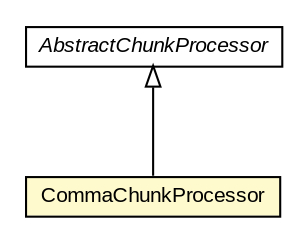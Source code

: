 #!/usr/local/bin/dot
#
# Class diagram 
# Generated by UMLGraph version R5_6-24-gf6e263 (http://www.umlgraph.org/)
#

digraph G {
	edge [fontname="arial",fontsize=10,labelfontname="arial",labelfontsize=10];
	node [fontname="arial",fontsize=10,shape=plaintext];
	nodesep=0.25;
	ranksep=0.5;
	// edu.arizona.biosemantics.semanticmarkup.markupelement.description.ling.extract.AbstractChunkProcessor
	c46586 [label=<<table title="edu.arizona.biosemantics.semanticmarkup.markupelement.description.ling.extract.AbstractChunkProcessor" border="0" cellborder="1" cellspacing="0" cellpadding="2" port="p" href="../AbstractChunkProcessor.html">
		<tr><td><table border="0" cellspacing="0" cellpadding="1">
<tr><td align="center" balign="center"><font face="arial italic"> AbstractChunkProcessor </font></td></tr>
		</table></td></tr>
		</table>>, URL="../AbstractChunkProcessor.html", fontname="arial", fontcolor="black", fontsize=10.0];
	// edu.arizona.biosemantics.semanticmarkup.markupelement.description.ling.extract.lib.CommaChunkProcessor
	c46612 [label=<<table title="edu.arizona.biosemantics.semanticmarkup.markupelement.description.ling.extract.lib.CommaChunkProcessor" border="0" cellborder="1" cellspacing="0" cellpadding="2" port="p" bgcolor="lemonChiffon" href="./CommaChunkProcessor.html">
		<tr><td><table border="0" cellspacing="0" cellpadding="1">
<tr><td align="center" balign="center"> CommaChunkProcessor </td></tr>
		</table></td></tr>
		</table>>, URL="./CommaChunkProcessor.html", fontname="arial", fontcolor="black", fontsize=10.0];
	//edu.arizona.biosemantics.semanticmarkup.markupelement.description.ling.extract.lib.CommaChunkProcessor extends edu.arizona.biosemantics.semanticmarkup.markupelement.description.ling.extract.AbstractChunkProcessor
	c46586:p -> c46612:p [dir=back,arrowtail=empty];
}

